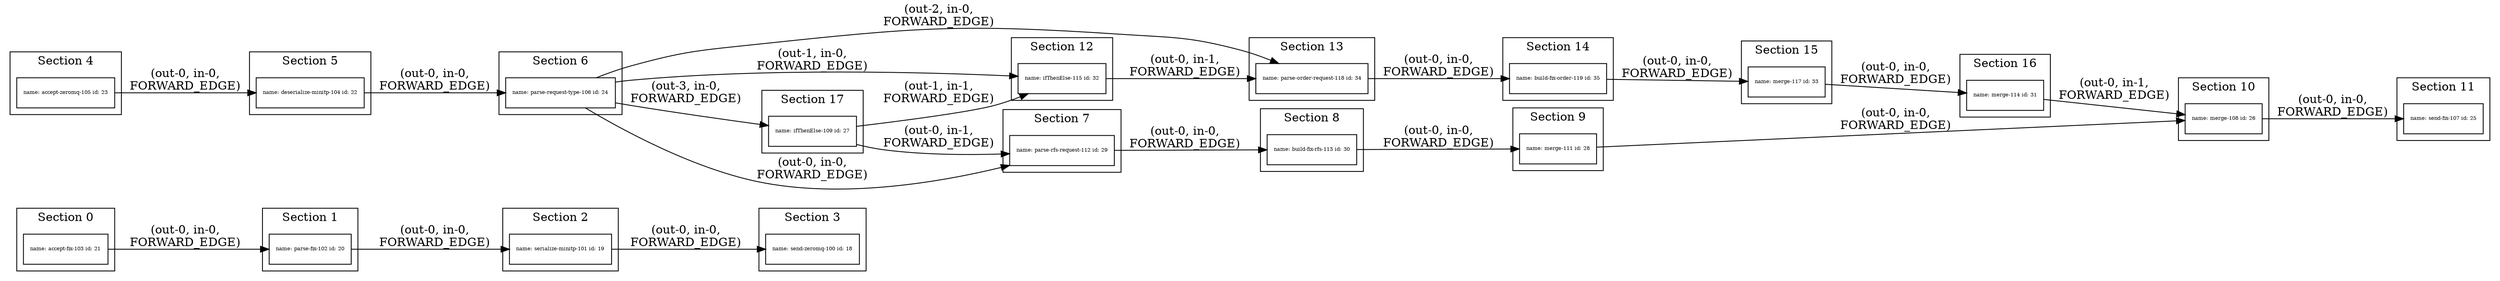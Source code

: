 digraph FLOW {
labelloc=top;
rankdir=LR;
subgraph "cluster_0" {
label="Section 0";
21 [shape=rectangle, fontsize=6, label="name: accept-fix-103 id: 21"];
}
subgraph "cluster_1" {
label="Section 1";
20 [shape=rectangle, fontsize=6, label="name: parse-fix-102 id: 20"];
}
subgraph "cluster_10" {
label="Section 10";
26 [shape=rectangle, fontsize=6, label="name: merge-108 id: 26"];
}
subgraph "cluster_11" {
label="Section 11";
25 [shape=rectangle, fontsize=6, label="name: send-fix-107 id: 25"];
}
subgraph "cluster_12" {
label="Section 12";
32 [shape=rectangle, fontsize=6, label="name: ifThenElse-115 id: 32"];
}
subgraph "cluster_13" {
label="Section 13";
34 [shape=rectangle, fontsize=6, label="name: parse-order-request-118 id: 34"];
}
subgraph "cluster_14" {
label="Section 14";
35 [shape=rectangle, fontsize=6, label="name: build-fix-order-119 id: 35"];
}
subgraph "cluster_15" {
label="Section 15";
33 [shape=rectangle, fontsize=6, label="name: merge-117 id: 33"];
}
subgraph "cluster_16" {
label="Section 16";
31 [shape=rectangle, fontsize=6, label="name: merge-114 id: 31"];
}
subgraph "cluster_17" {
label="Section 17";
27 [shape=rectangle, fontsize=6, label="name: ifThenElse-109 id: 27"];
}
subgraph "cluster_2" {
label="Section 2";
19 [shape=rectangle, fontsize=6, label="name: serialize-minitp-101 id: 19"];
}
subgraph "cluster_3" {
label="Section 3";
18 [shape=rectangle, fontsize=6, label="name: send-zeromq-100 id: 18"];
}
subgraph "cluster_4" {
label="Section 4";
23 [shape=rectangle, fontsize=6, label="name: accept-zeromq-105 id: 23"];
}
subgraph "cluster_5" {
label="Section 5";
22 [shape=rectangle, fontsize=6, label="name: deserialize-minitp-104 id: 22"];
}
subgraph "cluster_6" {
label="Section 6";
24 [shape=rectangle, fontsize=6, label="name: parse-request-type-106 id: 24"];
}
subgraph "cluster_7" {
label="Section 7";
29 [shape=rectangle, fontsize=6, label="name: parse-rfs-request-112 id: 29"];
}
subgraph "cluster_8" {
label="Section 8";
30 [shape=rectangle, fontsize=6, label="name: build-fix-rfs-113 id: 30"];
}
subgraph "cluster_9" {
label="Section 9";
28 [shape=rectangle, fontsize=6, label="name: merge-111 id: 28"];
}
19 -> 18 [label="(out-0, in-0,
FORWARD_EDGE)"];
20 -> 19 [label="(out-0, in-0,
FORWARD_EDGE)"];
21 -> 20 [label="(out-0, in-0,
FORWARD_EDGE)"];
22 -> 24 [label="(out-0, in-0,
FORWARD_EDGE)"];
23 -> 22 [label="(out-0, in-0,
FORWARD_EDGE)"];
24 -> 27 [label="(out-3, in-0,
FORWARD_EDGE)"];
24 -> 29 [label="(out-0, in-0,
FORWARD_EDGE)"];
24 -> 32 [label="(out-1, in-0,
FORWARD_EDGE)"];
24 -> 34 [label="(out-2, in-0,
FORWARD_EDGE)"];
26 -> 25 [label="(out-0, in-0,
FORWARD_EDGE)"];
27 -> 29 [label="(out-0, in-1,
FORWARD_EDGE)"];
27 -> 32 [label="(out-1, in-1,
FORWARD_EDGE)"];
28 -> 26 [label="(out-0, in-0,
FORWARD_EDGE)"];
29 -> 30 [label="(out-0, in-0,
FORWARD_EDGE)"];
30 -> 28 [label="(out-0, in-0,
FORWARD_EDGE)"];
31 -> 26 [label="(out-0, in-1,
FORWARD_EDGE)"];
32 -> 34 [label="(out-0, in-1,
FORWARD_EDGE)"];
33 -> 31 [label="(out-0, in-0,
FORWARD_EDGE)"];
34 -> 35 [label="(out-0, in-0,
FORWARD_EDGE)"];
35 -> 33 [label="(out-0, in-0,
FORWARD_EDGE)"];
}
